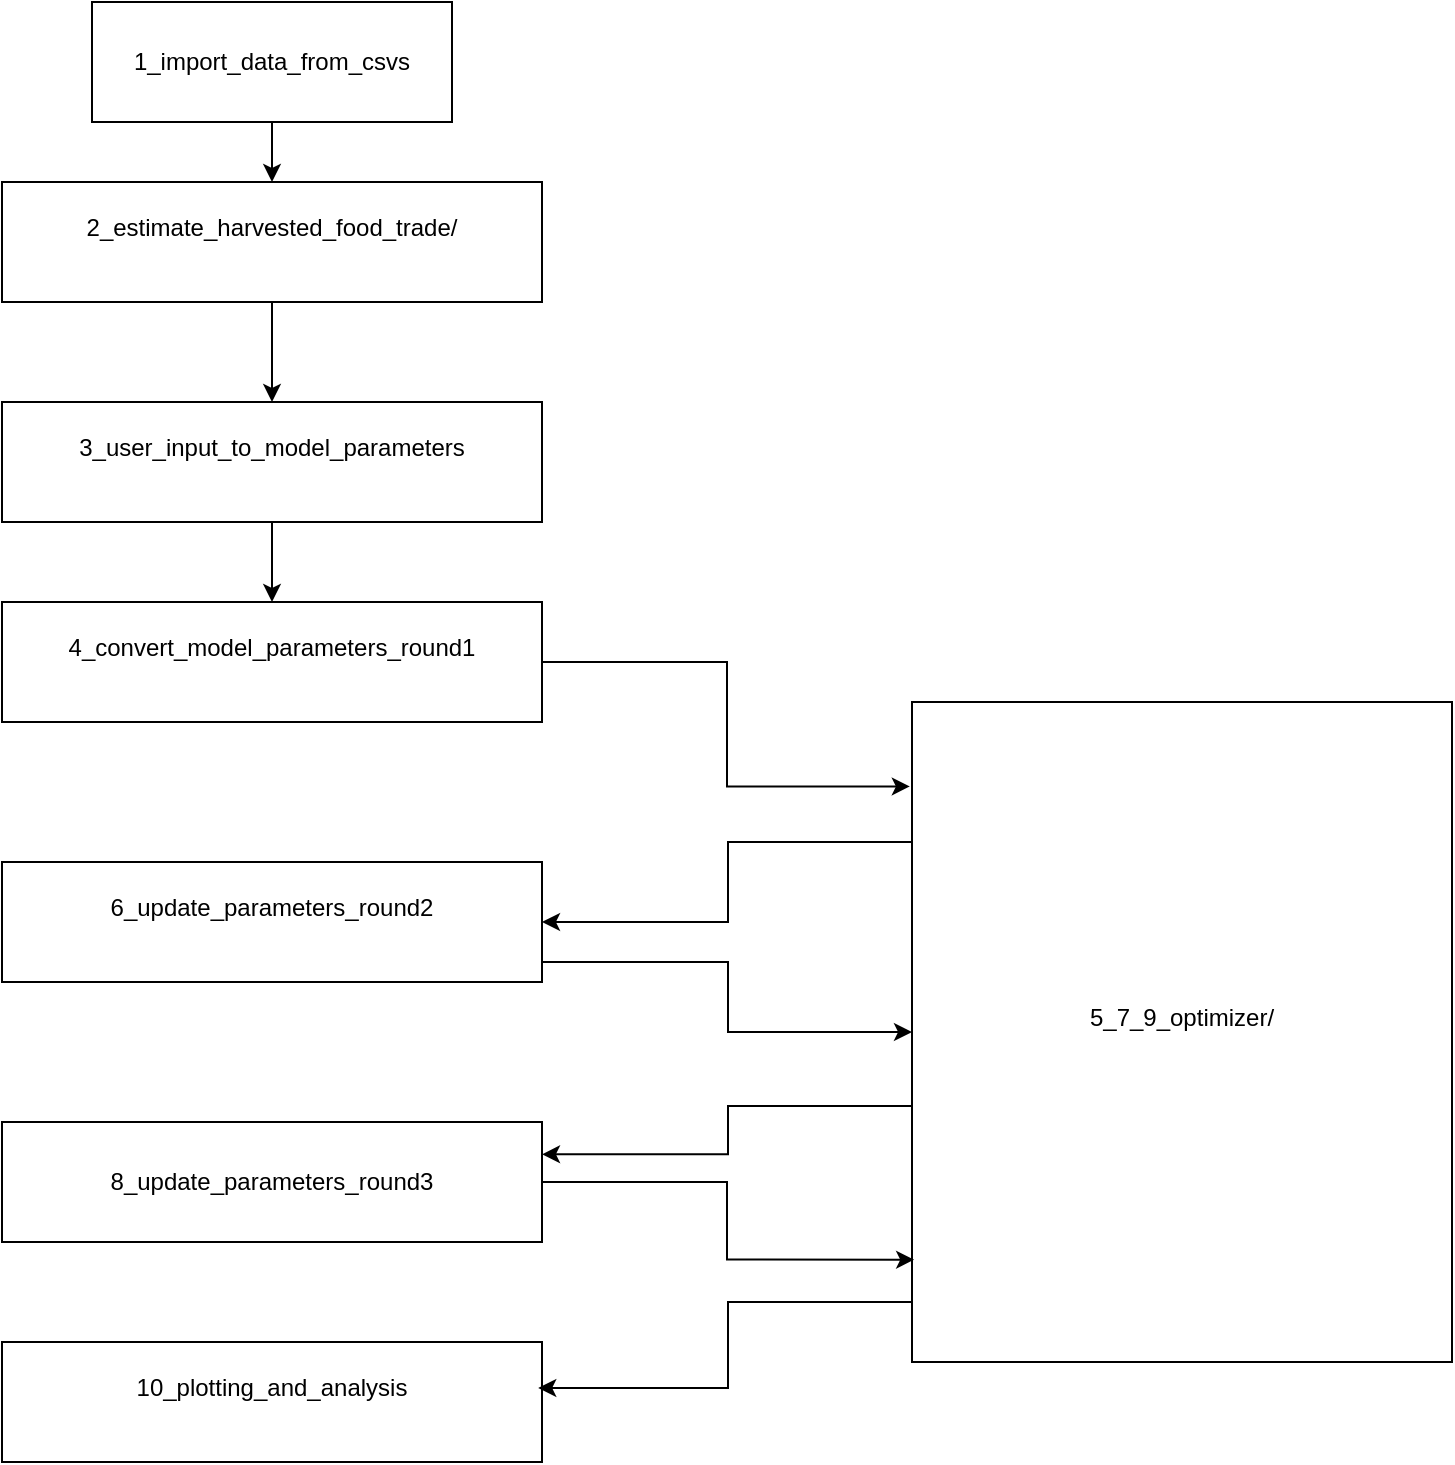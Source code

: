 <mxfile version="24.2.0" type="github">
  <diagram name="Page-1" id="-qEt1Q3mxvL5rQSE7Ek9">
    <mxGraphModel dx="1670" dy="783" grid="1" gridSize="10" guides="1" tooltips="1" connect="1" arrows="1" fold="1" page="1" pageScale="1" pageWidth="850" pageHeight="1100" math="0" shadow="0">
      <root>
        <mxCell id="0" />
        <mxCell id="1" parent="0" />
        <mxCell id="ny96K4tR1KGCHRrM-DeQ-19" style="edgeStyle=orthogonalEdgeStyle;rounded=0;orthogonalLoop=1;jettySize=auto;html=1;" edge="1" parent="1" source="ny96K4tR1KGCHRrM-DeQ-1" target="ny96K4tR1KGCHRrM-DeQ-2">
          <mxGeometry relative="1" as="geometry" />
        </mxCell>
        <mxCell id="ny96K4tR1KGCHRrM-DeQ-1" value="1_import_data_from_csvs" style="whiteSpace=wrap;html=1;" vertex="1" parent="1">
          <mxGeometry x="108" y="80" width="180" height="60" as="geometry" />
        </mxCell>
        <mxCell id="ny96K4tR1KGCHRrM-DeQ-20" style="edgeStyle=orthogonalEdgeStyle;rounded=0;orthogonalLoop=1;jettySize=auto;html=1;" edge="1" parent="1" source="ny96K4tR1KGCHRrM-DeQ-2" target="ny96K4tR1KGCHRrM-DeQ-3">
          <mxGeometry relative="1" as="geometry" />
        </mxCell>
        <mxCell id="ny96K4tR1KGCHRrM-DeQ-2" value="2_estimate_harvested_food_trade/&lt;div&gt;&lt;br/&gt;&lt;/div&gt;" style="whiteSpace=wrap;html=1;" vertex="1" parent="1">
          <mxGeometry x="63" y="170" width="270" height="60" as="geometry" />
        </mxCell>
        <mxCell id="ny96K4tR1KGCHRrM-DeQ-21" style="edgeStyle=orthogonalEdgeStyle;rounded=0;orthogonalLoop=1;jettySize=auto;html=1;" edge="1" parent="1" source="ny96K4tR1KGCHRrM-DeQ-3" target="ny96K4tR1KGCHRrM-DeQ-4">
          <mxGeometry relative="1" as="geometry" />
        </mxCell>
        <mxCell id="ny96K4tR1KGCHRrM-DeQ-3" value="3_user_input_to_model_parameters&lt;br&gt;&lt;div&gt;&lt;br&gt;&lt;/div&gt;" style="whiteSpace=wrap;html=1;" vertex="1" parent="1">
          <mxGeometry x="63" y="280" width="270" height="60" as="geometry" />
        </mxCell>
        <mxCell id="ny96K4tR1KGCHRrM-DeQ-4" value="4_convert_model_parameters_round1&lt;br&gt;&lt;div&gt;&lt;br&gt;&lt;/div&gt;" style="whiteSpace=wrap;html=1;" vertex="1" parent="1">
          <mxGeometry x="63" y="380" width="270" height="60" as="geometry" />
        </mxCell>
        <mxCell id="ny96K4tR1KGCHRrM-DeQ-11" style="edgeStyle=orthogonalEdgeStyle;rounded=0;orthogonalLoop=1;jettySize=auto;html=1;entryX=1;entryY=0.5;entryDx=0;entryDy=0;" edge="1" parent="1" source="ny96K4tR1KGCHRrM-DeQ-5" target="ny96K4tR1KGCHRrM-DeQ-7">
          <mxGeometry relative="1" as="geometry">
            <Array as="points">
              <mxPoint x="426" y="500" />
              <mxPoint x="426" y="540" />
            </Array>
          </mxGeometry>
        </mxCell>
        <mxCell id="ny96K4tR1KGCHRrM-DeQ-5" value="5_7_9_optimizer/&lt;br&gt;&lt;div&gt;&lt;br&gt;&lt;/div&gt;" style="whiteSpace=wrap;html=1;" vertex="1" parent="1">
          <mxGeometry x="518" y="430" width="270" height="330" as="geometry" />
        </mxCell>
        <mxCell id="ny96K4tR1KGCHRrM-DeQ-14" style="edgeStyle=orthogonalEdgeStyle;rounded=0;orthogonalLoop=1;jettySize=auto;html=1;entryX=0;entryY=0.5;entryDx=0;entryDy=0;" edge="1" parent="1" source="ny96K4tR1KGCHRrM-DeQ-7" target="ny96K4tR1KGCHRrM-DeQ-5">
          <mxGeometry relative="1" as="geometry">
            <mxPoint x="318" y="590" as="targetPoint" />
            <Array as="points">
              <mxPoint x="426" y="560" />
              <mxPoint x="426" y="595" />
            </Array>
          </mxGeometry>
        </mxCell>
        <mxCell id="ny96K4tR1KGCHRrM-DeQ-7" value="6_update_parameters_round2&lt;br&gt;&lt;div&gt;&lt;br&gt;&lt;/div&gt;" style="whiteSpace=wrap;html=1;" vertex="1" parent="1">
          <mxGeometry x="63" y="510" width="270" height="60" as="geometry" />
        </mxCell>
        <mxCell id="ny96K4tR1KGCHRrM-DeQ-8" value="8_update_parameters_round3" style="whiteSpace=wrap;html=1;" vertex="1" parent="1">
          <mxGeometry x="63" y="640" width="270" height="60" as="geometry" />
        </mxCell>
        <mxCell id="ny96K4tR1KGCHRrM-DeQ-13" style="edgeStyle=orthogonalEdgeStyle;rounded=0;orthogonalLoop=1;jettySize=auto;html=1;entryX=-0.004;entryY=0.128;entryDx=0;entryDy=0;entryPerimeter=0;" edge="1" parent="1" source="ny96K4tR1KGCHRrM-DeQ-4" target="ny96K4tR1KGCHRrM-DeQ-5">
          <mxGeometry relative="1" as="geometry" />
        </mxCell>
        <mxCell id="ny96K4tR1KGCHRrM-DeQ-16" style="edgeStyle=orthogonalEdgeStyle;rounded=0;orthogonalLoop=1;jettySize=auto;html=1;entryX=1;entryY=0.069;entryDx=0;entryDy=0;entryPerimeter=0;" edge="1" parent="1">
          <mxGeometry relative="1" as="geometry">
            <mxPoint x="518" y="656.9" as="sourcePoint" />
            <mxPoint x="333" y="656.14" as="targetPoint" />
            <Array as="points">
              <mxPoint x="518" y="632" />
              <mxPoint x="426" y="632" />
              <mxPoint x="426" y="656" />
            </Array>
          </mxGeometry>
        </mxCell>
        <mxCell id="ny96K4tR1KGCHRrM-DeQ-17" style="edgeStyle=orthogonalEdgeStyle;rounded=0;orthogonalLoop=1;jettySize=auto;html=1;entryX=0.004;entryY=0.845;entryDx=0;entryDy=0;entryPerimeter=0;" edge="1" parent="1" source="ny96K4tR1KGCHRrM-DeQ-8" target="ny96K4tR1KGCHRrM-DeQ-5">
          <mxGeometry relative="1" as="geometry" />
        </mxCell>
        <mxCell id="ny96K4tR1KGCHRrM-DeQ-18" value="10_plotting_and_analysis&lt;br&gt;&lt;div&gt;&lt;br&gt;&lt;/div&gt;" style="whiteSpace=wrap;html=1;" vertex="1" parent="1">
          <mxGeometry x="63" y="750" width="270" height="60" as="geometry" />
        </mxCell>
        <mxCell id="ny96K4tR1KGCHRrM-DeQ-22" style="edgeStyle=orthogonalEdgeStyle;rounded=0;orthogonalLoop=1;jettySize=auto;html=1;entryX=0.993;entryY=0.383;entryDx=0;entryDy=0;entryPerimeter=0;" edge="1" parent="1" source="ny96K4tR1KGCHRrM-DeQ-5" target="ny96K4tR1KGCHRrM-DeQ-18">
          <mxGeometry relative="1" as="geometry">
            <Array as="points">
              <mxPoint x="426" y="730" />
              <mxPoint x="426" y="773" />
            </Array>
          </mxGeometry>
        </mxCell>
      </root>
    </mxGraphModel>
  </diagram>
</mxfile>

